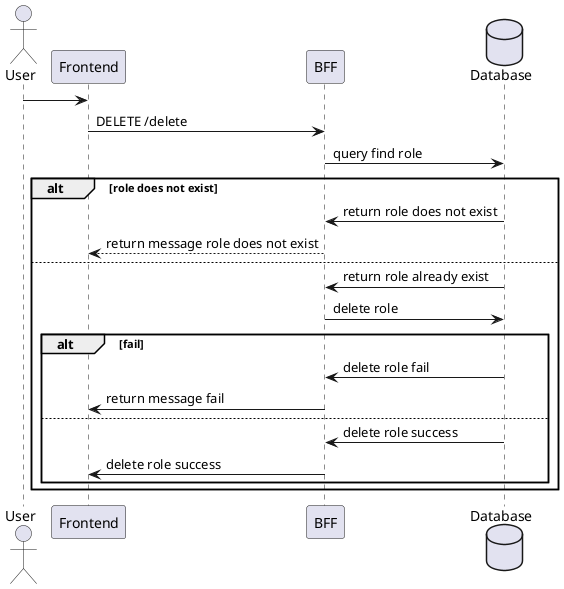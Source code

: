 @startuml create role

actor User as user
participant Frontend as fe
participant BFF as bff
database Database as db



user->fe
fe->bff: DELETE /delete
bff->db: query find role
    alt role does not exist
       bff<-db: return role does not exist
        fe<--bff: return message role does not exist
    else 
       bff<-db: return role already exist
        bff -> db : delete role
        alt fail
        bff <- db :delete role fail
        bff->fe: return message fail
        else
        bff <- db :delete role success
        bff->fe: delete role success
        end
    end

 
   

